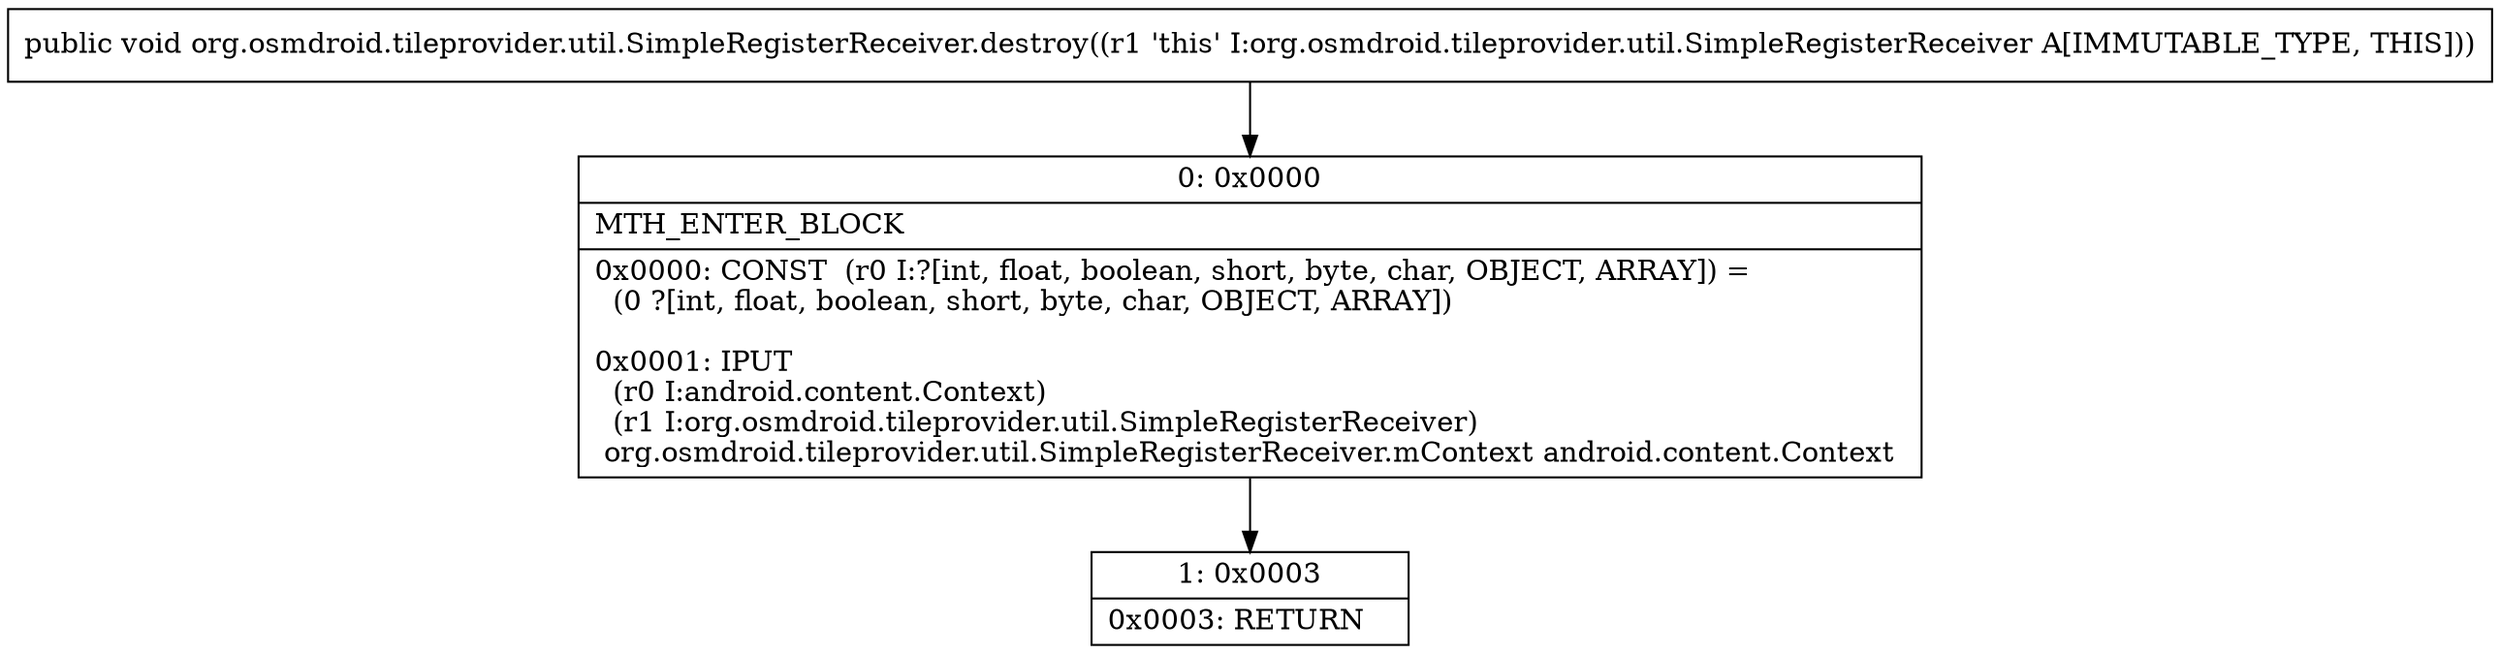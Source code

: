 digraph "CFG fororg.osmdroid.tileprovider.util.SimpleRegisterReceiver.destroy()V" {
Node_0 [shape=record,label="{0\:\ 0x0000|MTH_ENTER_BLOCK\l|0x0000: CONST  (r0 I:?[int, float, boolean, short, byte, char, OBJECT, ARRAY]) = \l  (0 ?[int, float, boolean, short, byte, char, OBJECT, ARRAY])\l \l0x0001: IPUT  \l  (r0 I:android.content.Context)\l  (r1 I:org.osmdroid.tileprovider.util.SimpleRegisterReceiver)\l org.osmdroid.tileprovider.util.SimpleRegisterReceiver.mContext android.content.Context \l}"];
Node_1 [shape=record,label="{1\:\ 0x0003|0x0003: RETURN   \l}"];
MethodNode[shape=record,label="{public void org.osmdroid.tileprovider.util.SimpleRegisterReceiver.destroy((r1 'this' I:org.osmdroid.tileprovider.util.SimpleRegisterReceiver A[IMMUTABLE_TYPE, THIS])) }"];
MethodNode -> Node_0;
Node_0 -> Node_1;
}

